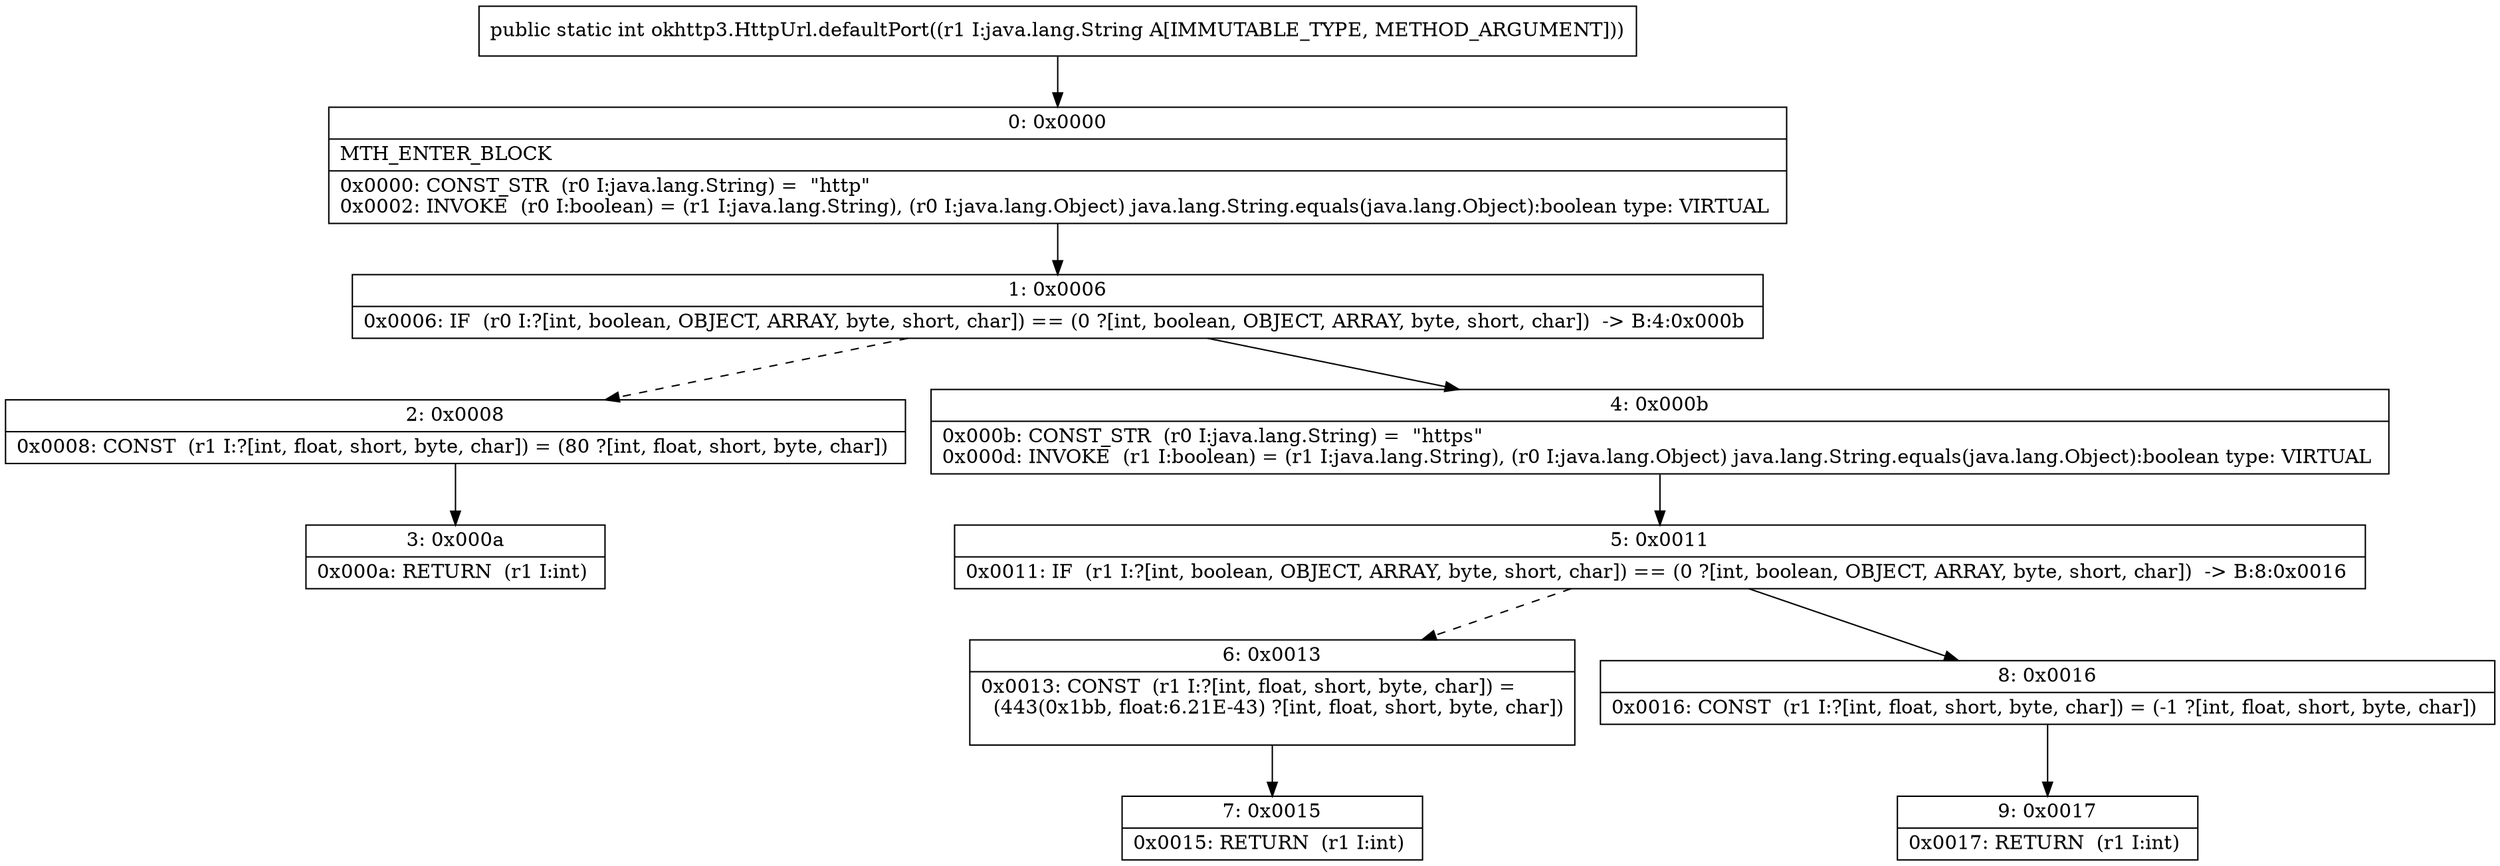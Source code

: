 digraph "CFG forokhttp3.HttpUrl.defaultPort(Ljava\/lang\/String;)I" {
Node_0 [shape=record,label="{0\:\ 0x0000|MTH_ENTER_BLOCK\l|0x0000: CONST_STR  (r0 I:java.lang.String) =  \"http\" \l0x0002: INVOKE  (r0 I:boolean) = (r1 I:java.lang.String), (r0 I:java.lang.Object) java.lang.String.equals(java.lang.Object):boolean type: VIRTUAL \l}"];
Node_1 [shape=record,label="{1\:\ 0x0006|0x0006: IF  (r0 I:?[int, boolean, OBJECT, ARRAY, byte, short, char]) == (0 ?[int, boolean, OBJECT, ARRAY, byte, short, char])  \-\> B:4:0x000b \l}"];
Node_2 [shape=record,label="{2\:\ 0x0008|0x0008: CONST  (r1 I:?[int, float, short, byte, char]) = (80 ?[int, float, short, byte, char]) \l}"];
Node_3 [shape=record,label="{3\:\ 0x000a|0x000a: RETURN  (r1 I:int) \l}"];
Node_4 [shape=record,label="{4\:\ 0x000b|0x000b: CONST_STR  (r0 I:java.lang.String) =  \"https\" \l0x000d: INVOKE  (r1 I:boolean) = (r1 I:java.lang.String), (r0 I:java.lang.Object) java.lang.String.equals(java.lang.Object):boolean type: VIRTUAL \l}"];
Node_5 [shape=record,label="{5\:\ 0x0011|0x0011: IF  (r1 I:?[int, boolean, OBJECT, ARRAY, byte, short, char]) == (0 ?[int, boolean, OBJECT, ARRAY, byte, short, char])  \-\> B:8:0x0016 \l}"];
Node_6 [shape=record,label="{6\:\ 0x0013|0x0013: CONST  (r1 I:?[int, float, short, byte, char]) = \l  (443(0x1bb, float:6.21E\-43) ?[int, float, short, byte, char])\l \l}"];
Node_7 [shape=record,label="{7\:\ 0x0015|0x0015: RETURN  (r1 I:int) \l}"];
Node_8 [shape=record,label="{8\:\ 0x0016|0x0016: CONST  (r1 I:?[int, float, short, byte, char]) = (\-1 ?[int, float, short, byte, char]) \l}"];
Node_9 [shape=record,label="{9\:\ 0x0017|0x0017: RETURN  (r1 I:int) \l}"];
MethodNode[shape=record,label="{public static int okhttp3.HttpUrl.defaultPort((r1 I:java.lang.String A[IMMUTABLE_TYPE, METHOD_ARGUMENT])) }"];
MethodNode -> Node_0;
Node_0 -> Node_1;
Node_1 -> Node_2[style=dashed];
Node_1 -> Node_4;
Node_2 -> Node_3;
Node_4 -> Node_5;
Node_5 -> Node_6[style=dashed];
Node_5 -> Node_8;
Node_6 -> Node_7;
Node_8 -> Node_9;
}


